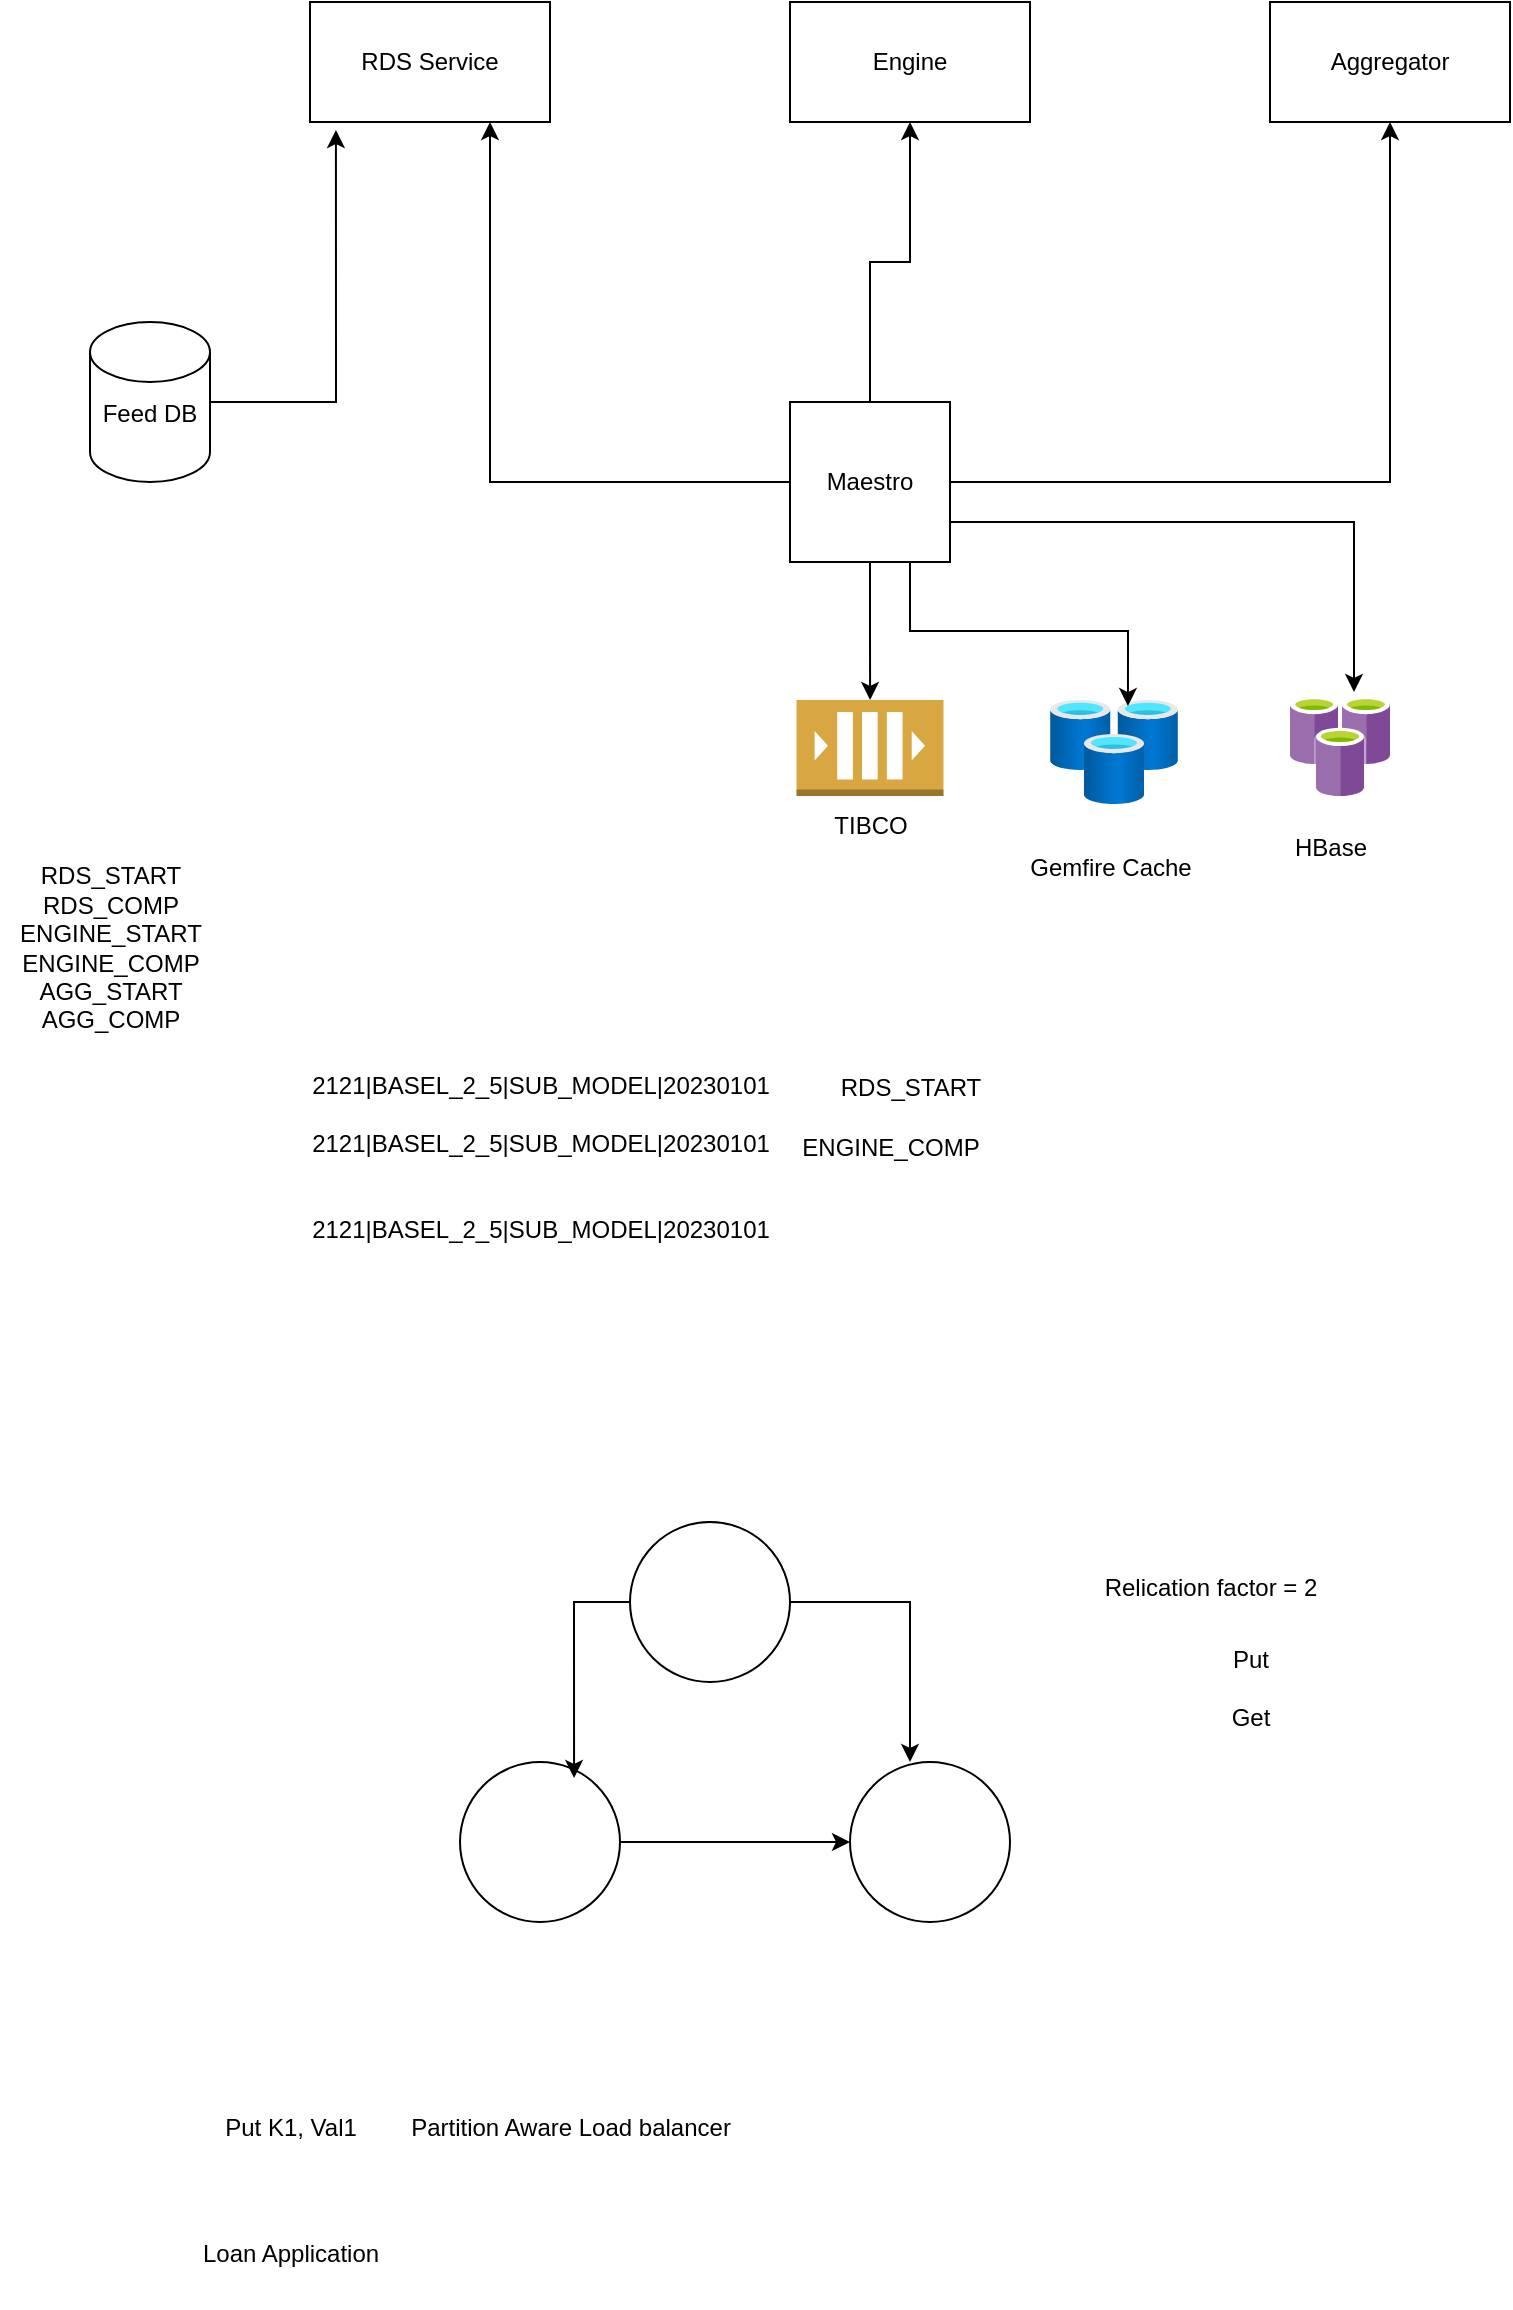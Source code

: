 <mxfile version="26.0.1">
  <diagram name="Page-1" id="oQCZFugNpaZmOljgnm9m">
    <mxGraphModel dx="954" dy="605" grid="1" gridSize="10" guides="1" tooltips="1" connect="1" arrows="1" fold="1" page="1" pageScale="1" pageWidth="850" pageHeight="1100" math="0" shadow="0">
      <root>
        <mxCell id="0" />
        <mxCell id="1" parent="0" />
        <mxCell id="wR2fhzBkNG75IA2Mnvic-1" value="RDS Service" style="rounded=0;whiteSpace=wrap;html=1;" vertex="1" parent="1">
          <mxGeometry x="160" y="110" width="120" height="60" as="geometry" />
        </mxCell>
        <mxCell id="wR2fhzBkNG75IA2Mnvic-2" value="Feed DB&lt;div&gt;&lt;br&gt;&lt;/div&gt;" style="shape=cylinder3;whiteSpace=wrap;html=1;boundedLbl=1;backgroundOutline=1;size=15;" vertex="1" parent="1">
          <mxGeometry x="50" y="270" width="60" height="80" as="geometry" />
        </mxCell>
        <mxCell id="wR2fhzBkNG75IA2Mnvic-3" style="edgeStyle=orthogonalEdgeStyle;rounded=0;orthogonalLoop=1;jettySize=auto;html=1;entryX=0.108;entryY=1.067;entryDx=0;entryDy=0;entryPerimeter=0;" edge="1" parent="1" source="wR2fhzBkNG75IA2Mnvic-2" target="wR2fhzBkNG75IA2Mnvic-1">
          <mxGeometry relative="1" as="geometry" />
        </mxCell>
        <mxCell id="wR2fhzBkNG75IA2Mnvic-4" value="Engine" style="rounded=0;whiteSpace=wrap;html=1;" vertex="1" parent="1">
          <mxGeometry x="400" y="110" width="120" height="60" as="geometry" />
        </mxCell>
        <mxCell id="wR2fhzBkNG75IA2Mnvic-5" value="Aggregator" style="rounded=0;whiteSpace=wrap;html=1;" vertex="1" parent="1">
          <mxGeometry x="640" y="110" width="120" height="60" as="geometry" />
        </mxCell>
        <mxCell id="wR2fhzBkNG75IA2Mnvic-7" style="edgeStyle=orthogonalEdgeStyle;rounded=0;orthogonalLoop=1;jettySize=auto;html=1;entryX=0.75;entryY=1;entryDx=0;entryDy=0;" edge="1" parent="1" source="wR2fhzBkNG75IA2Mnvic-6" target="wR2fhzBkNG75IA2Mnvic-1">
          <mxGeometry relative="1" as="geometry" />
        </mxCell>
        <mxCell id="wR2fhzBkNG75IA2Mnvic-8" style="edgeStyle=orthogonalEdgeStyle;rounded=0;orthogonalLoop=1;jettySize=auto;html=1;entryX=0.5;entryY=1;entryDx=0;entryDy=0;" edge="1" parent="1" source="wR2fhzBkNG75IA2Mnvic-6" target="wR2fhzBkNG75IA2Mnvic-4">
          <mxGeometry relative="1" as="geometry" />
        </mxCell>
        <mxCell id="wR2fhzBkNG75IA2Mnvic-9" style="edgeStyle=orthogonalEdgeStyle;rounded=0;orthogonalLoop=1;jettySize=auto;html=1;entryX=0.5;entryY=1;entryDx=0;entryDy=0;" edge="1" parent="1" source="wR2fhzBkNG75IA2Mnvic-6" target="wR2fhzBkNG75IA2Mnvic-5">
          <mxGeometry relative="1" as="geometry" />
        </mxCell>
        <mxCell id="wR2fhzBkNG75IA2Mnvic-15" style="edgeStyle=orthogonalEdgeStyle;rounded=0;orthogonalLoop=1;jettySize=auto;html=1;" edge="1" parent="1" source="wR2fhzBkNG75IA2Mnvic-6" target="wR2fhzBkNG75IA2Mnvic-10">
          <mxGeometry relative="1" as="geometry" />
        </mxCell>
        <mxCell id="wR2fhzBkNG75IA2Mnvic-6" value="Maestro" style="whiteSpace=wrap;html=1;aspect=fixed;" vertex="1" parent="1">
          <mxGeometry x="400" y="310" width="80" height="80" as="geometry" />
        </mxCell>
        <mxCell id="wR2fhzBkNG75IA2Mnvic-10" value="" style="outlineConnect=0;dashed=0;verticalLabelPosition=bottom;verticalAlign=top;align=center;html=1;shape=mxgraph.aws3.queue;fillColor=#D9A741;gradientColor=none;" vertex="1" parent="1">
          <mxGeometry x="403.25" y="459" width="73.5" height="48" as="geometry" />
        </mxCell>
        <mxCell id="wR2fhzBkNG75IA2Mnvic-13" value="TIBCO" style="text;html=1;align=center;verticalAlign=middle;resizable=0;points=[];autosize=1;strokeColor=none;fillColor=none;" vertex="1" parent="1">
          <mxGeometry x="410" y="507" width="60" height="30" as="geometry" />
        </mxCell>
        <mxCell id="wR2fhzBkNG75IA2Mnvic-16" value="RDS_START&lt;div&gt;RDS_COMP&lt;/div&gt;&lt;div&gt;ENGINE_START&lt;/div&gt;&lt;div&gt;ENGINE_COMP&lt;/div&gt;&lt;div&gt;AGG_START&lt;/div&gt;&lt;div&gt;AGG_COMP&lt;/div&gt;" style="text;html=1;align=center;verticalAlign=middle;resizable=0;points=[];autosize=1;strokeColor=none;fillColor=none;" vertex="1" parent="1">
          <mxGeometry x="5" y="533" width="110" height="100" as="geometry" />
        </mxCell>
        <mxCell id="wR2fhzBkNG75IA2Mnvic-17" value="" style="image;aspect=fixed;html=1;points=[];align=center;fontSize=12;image=img/lib/azure2/databases/Cache_Redis.svg;" vertex="1" parent="1">
          <mxGeometry x="530" y="459" width="64" height="52" as="geometry" />
        </mxCell>
        <mxCell id="wR2fhzBkNG75IA2Mnvic-18" value="Gemfire Cache" style="text;html=1;align=center;verticalAlign=middle;resizable=0;points=[];autosize=1;strokeColor=none;fillColor=none;" vertex="1" parent="1">
          <mxGeometry x="510" y="528" width="100" height="30" as="geometry" />
        </mxCell>
        <mxCell id="wR2fhzBkNG75IA2Mnvic-19" value="" style="image;sketch=0;aspect=fixed;html=1;points=[];align=center;fontSize=12;image=img/lib/mscae/Azure_Cache_for_Redis.svg;" vertex="1" parent="1">
          <mxGeometry x="650" y="457" width="50" height="50" as="geometry" />
        </mxCell>
        <mxCell id="wR2fhzBkNG75IA2Mnvic-22" value="HBase" style="text;html=1;align=center;verticalAlign=middle;resizable=0;points=[];autosize=1;strokeColor=none;fillColor=none;" vertex="1" parent="1">
          <mxGeometry x="640" y="518" width="60" height="30" as="geometry" />
        </mxCell>
        <mxCell id="wR2fhzBkNG75IA2Mnvic-23" style="edgeStyle=orthogonalEdgeStyle;rounded=0;orthogonalLoop=1;jettySize=auto;html=1;exitX=0.75;exitY=1;exitDx=0;exitDy=0;entryX=0.609;entryY=0.058;entryDx=0;entryDy=0;entryPerimeter=0;" edge="1" parent="1" source="wR2fhzBkNG75IA2Mnvic-6" target="wR2fhzBkNG75IA2Mnvic-17">
          <mxGeometry relative="1" as="geometry" />
        </mxCell>
        <mxCell id="wR2fhzBkNG75IA2Mnvic-24" style="edgeStyle=orthogonalEdgeStyle;rounded=0;orthogonalLoop=1;jettySize=auto;html=1;exitX=1;exitY=0.75;exitDx=0;exitDy=0;entryX=0.64;entryY=-0.04;entryDx=0;entryDy=0;entryPerimeter=0;" edge="1" parent="1" source="wR2fhzBkNG75IA2Mnvic-6" target="wR2fhzBkNG75IA2Mnvic-19">
          <mxGeometry relative="1" as="geometry" />
        </mxCell>
        <mxCell id="wR2fhzBkNG75IA2Mnvic-26" value="2121|BASEL_2_5|SUB_MODEL|20230101&lt;div&gt;&lt;br&gt;&lt;/div&gt;&lt;div&gt;2121|BASEL_2_5|SUB_MODEL|20230101&lt;div&gt;&lt;br&gt;&lt;/div&gt;&lt;/div&gt;&lt;div&gt;&lt;br&gt;&lt;/div&gt;&lt;div&gt;2121|BASEL_2_5|SUB_MODEL|20230101&lt;div&gt;&lt;br&gt;&lt;/div&gt;&lt;/div&gt;" style="text;html=1;align=center;verticalAlign=middle;resizable=0;points=[];autosize=1;strokeColor=none;fillColor=none;" vertex="1" parent="1">
          <mxGeometry x="150" y="640" width="250" height="110" as="geometry" />
        </mxCell>
        <mxCell id="wR2fhzBkNG75IA2Mnvic-27" value="RDS_START" style="text;html=1;align=center;verticalAlign=middle;resizable=0;points=[];autosize=1;strokeColor=none;fillColor=none;" vertex="1" parent="1">
          <mxGeometry x="415" y="638" width="90" height="30" as="geometry" />
        </mxCell>
        <mxCell id="wR2fhzBkNG75IA2Mnvic-28" value="ENGINE_COMP" style="text;html=1;align=center;verticalAlign=middle;resizable=0;points=[];autosize=1;strokeColor=none;fillColor=none;" vertex="1" parent="1">
          <mxGeometry x="395" y="668" width="110" height="30" as="geometry" />
        </mxCell>
        <mxCell id="wR2fhzBkNG75IA2Mnvic-29" value="" style="ellipse;whiteSpace=wrap;html=1;aspect=fixed;" vertex="1" parent="1">
          <mxGeometry x="320" y="870" width="80" height="80" as="geometry" />
        </mxCell>
        <mxCell id="wR2fhzBkNG75IA2Mnvic-30" value="" style="ellipse;whiteSpace=wrap;html=1;aspect=fixed;" vertex="1" parent="1">
          <mxGeometry x="430" y="990" width="80" height="80" as="geometry" />
        </mxCell>
        <mxCell id="wR2fhzBkNG75IA2Mnvic-39" style="edgeStyle=orthogonalEdgeStyle;rounded=0;orthogonalLoop=1;jettySize=auto;html=1;entryX=0;entryY=0.5;entryDx=0;entryDy=0;" edge="1" parent="1" source="wR2fhzBkNG75IA2Mnvic-31" target="wR2fhzBkNG75IA2Mnvic-30">
          <mxGeometry relative="1" as="geometry" />
        </mxCell>
        <mxCell id="wR2fhzBkNG75IA2Mnvic-31" value="" style="ellipse;whiteSpace=wrap;html=1;aspect=fixed;" vertex="1" parent="1">
          <mxGeometry x="235" y="990" width="80" height="80" as="geometry" />
        </mxCell>
        <mxCell id="wR2fhzBkNG75IA2Mnvic-32" value="Relication factor = 2" style="text;html=1;align=center;verticalAlign=middle;resizable=0;points=[];autosize=1;strokeColor=none;fillColor=none;" vertex="1" parent="1">
          <mxGeometry x="545" y="888" width="130" height="30" as="geometry" />
        </mxCell>
        <mxCell id="wR2fhzBkNG75IA2Mnvic-33" value="Put&lt;div&gt;&lt;br&gt;&lt;/div&gt;&lt;div&gt;Get&lt;/div&gt;" style="text;html=1;align=center;verticalAlign=middle;resizable=0;points=[];autosize=1;strokeColor=none;fillColor=none;" vertex="1" parent="1">
          <mxGeometry x="610" y="923" width="40" height="60" as="geometry" />
        </mxCell>
        <mxCell id="wR2fhzBkNG75IA2Mnvic-36" value="Put K1, Val1" style="text;html=1;align=center;verticalAlign=middle;resizable=0;points=[];autosize=1;strokeColor=none;fillColor=none;" vertex="1" parent="1">
          <mxGeometry x="105" y="1158" width="90" height="30" as="geometry" />
        </mxCell>
        <mxCell id="wR2fhzBkNG75IA2Mnvic-37" value="Partition Aware Load balancer" style="text;html=1;align=center;verticalAlign=middle;resizable=0;points=[];autosize=1;strokeColor=none;fillColor=none;" vertex="1" parent="1">
          <mxGeometry x="200" y="1158" width="180" height="30" as="geometry" />
        </mxCell>
        <mxCell id="wR2fhzBkNG75IA2Mnvic-38" style="edgeStyle=orthogonalEdgeStyle;rounded=0;orthogonalLoop=1;jettySize=auto;html=1;entryX=0.713;entryY=0.1;entryDx=0;entryDy=0;entryPerimeter=0;" edge="1" parent="1" source="wR2fhzBkNG75IA2Mnvic-29" target="wR2fhzBkNG75IA2Mnvic-31">
          <mxGeometry relative="1" as="geometry" />
        </mxCell>
        <mxCell id="wR2fhzBkNG75IA2Mnvic-40" style="edgeStyle=orthogonalEdgeStyle;rounded=0;orthogonalLoop=1;jettySize=auto;html=1;entryX=0.375;entryY=0;entryDx=0;entryDy=0;entryPerimeter=0;" edge="1" parent="1" source="wR2fhzBkNG75IA2Mnvic-29" target="wR2fhzBkNG75IA2Mnvic-30">
          <mxGeometry relative="1" as="geometry" />
        </mxCell>
        <mxCell id="wR2fhzBkNG75IA2Mnvic-41" value="Loan Application&lt;div&gt;&lt;br&gt;&lt;/div&gt;" style="text;html=1;align=center;verticalAlign=middle;resizable=0;points=[];autosize=1;strokeColor=none;fillColor=none;" vertex="1" parent="1">
          <mxGeometry x="95" y="1223" width="110" height="40" as="geometry" />
        </mxCell>
      </root>
    </mxGraphModel>
  </diagram>
</mxfile>
